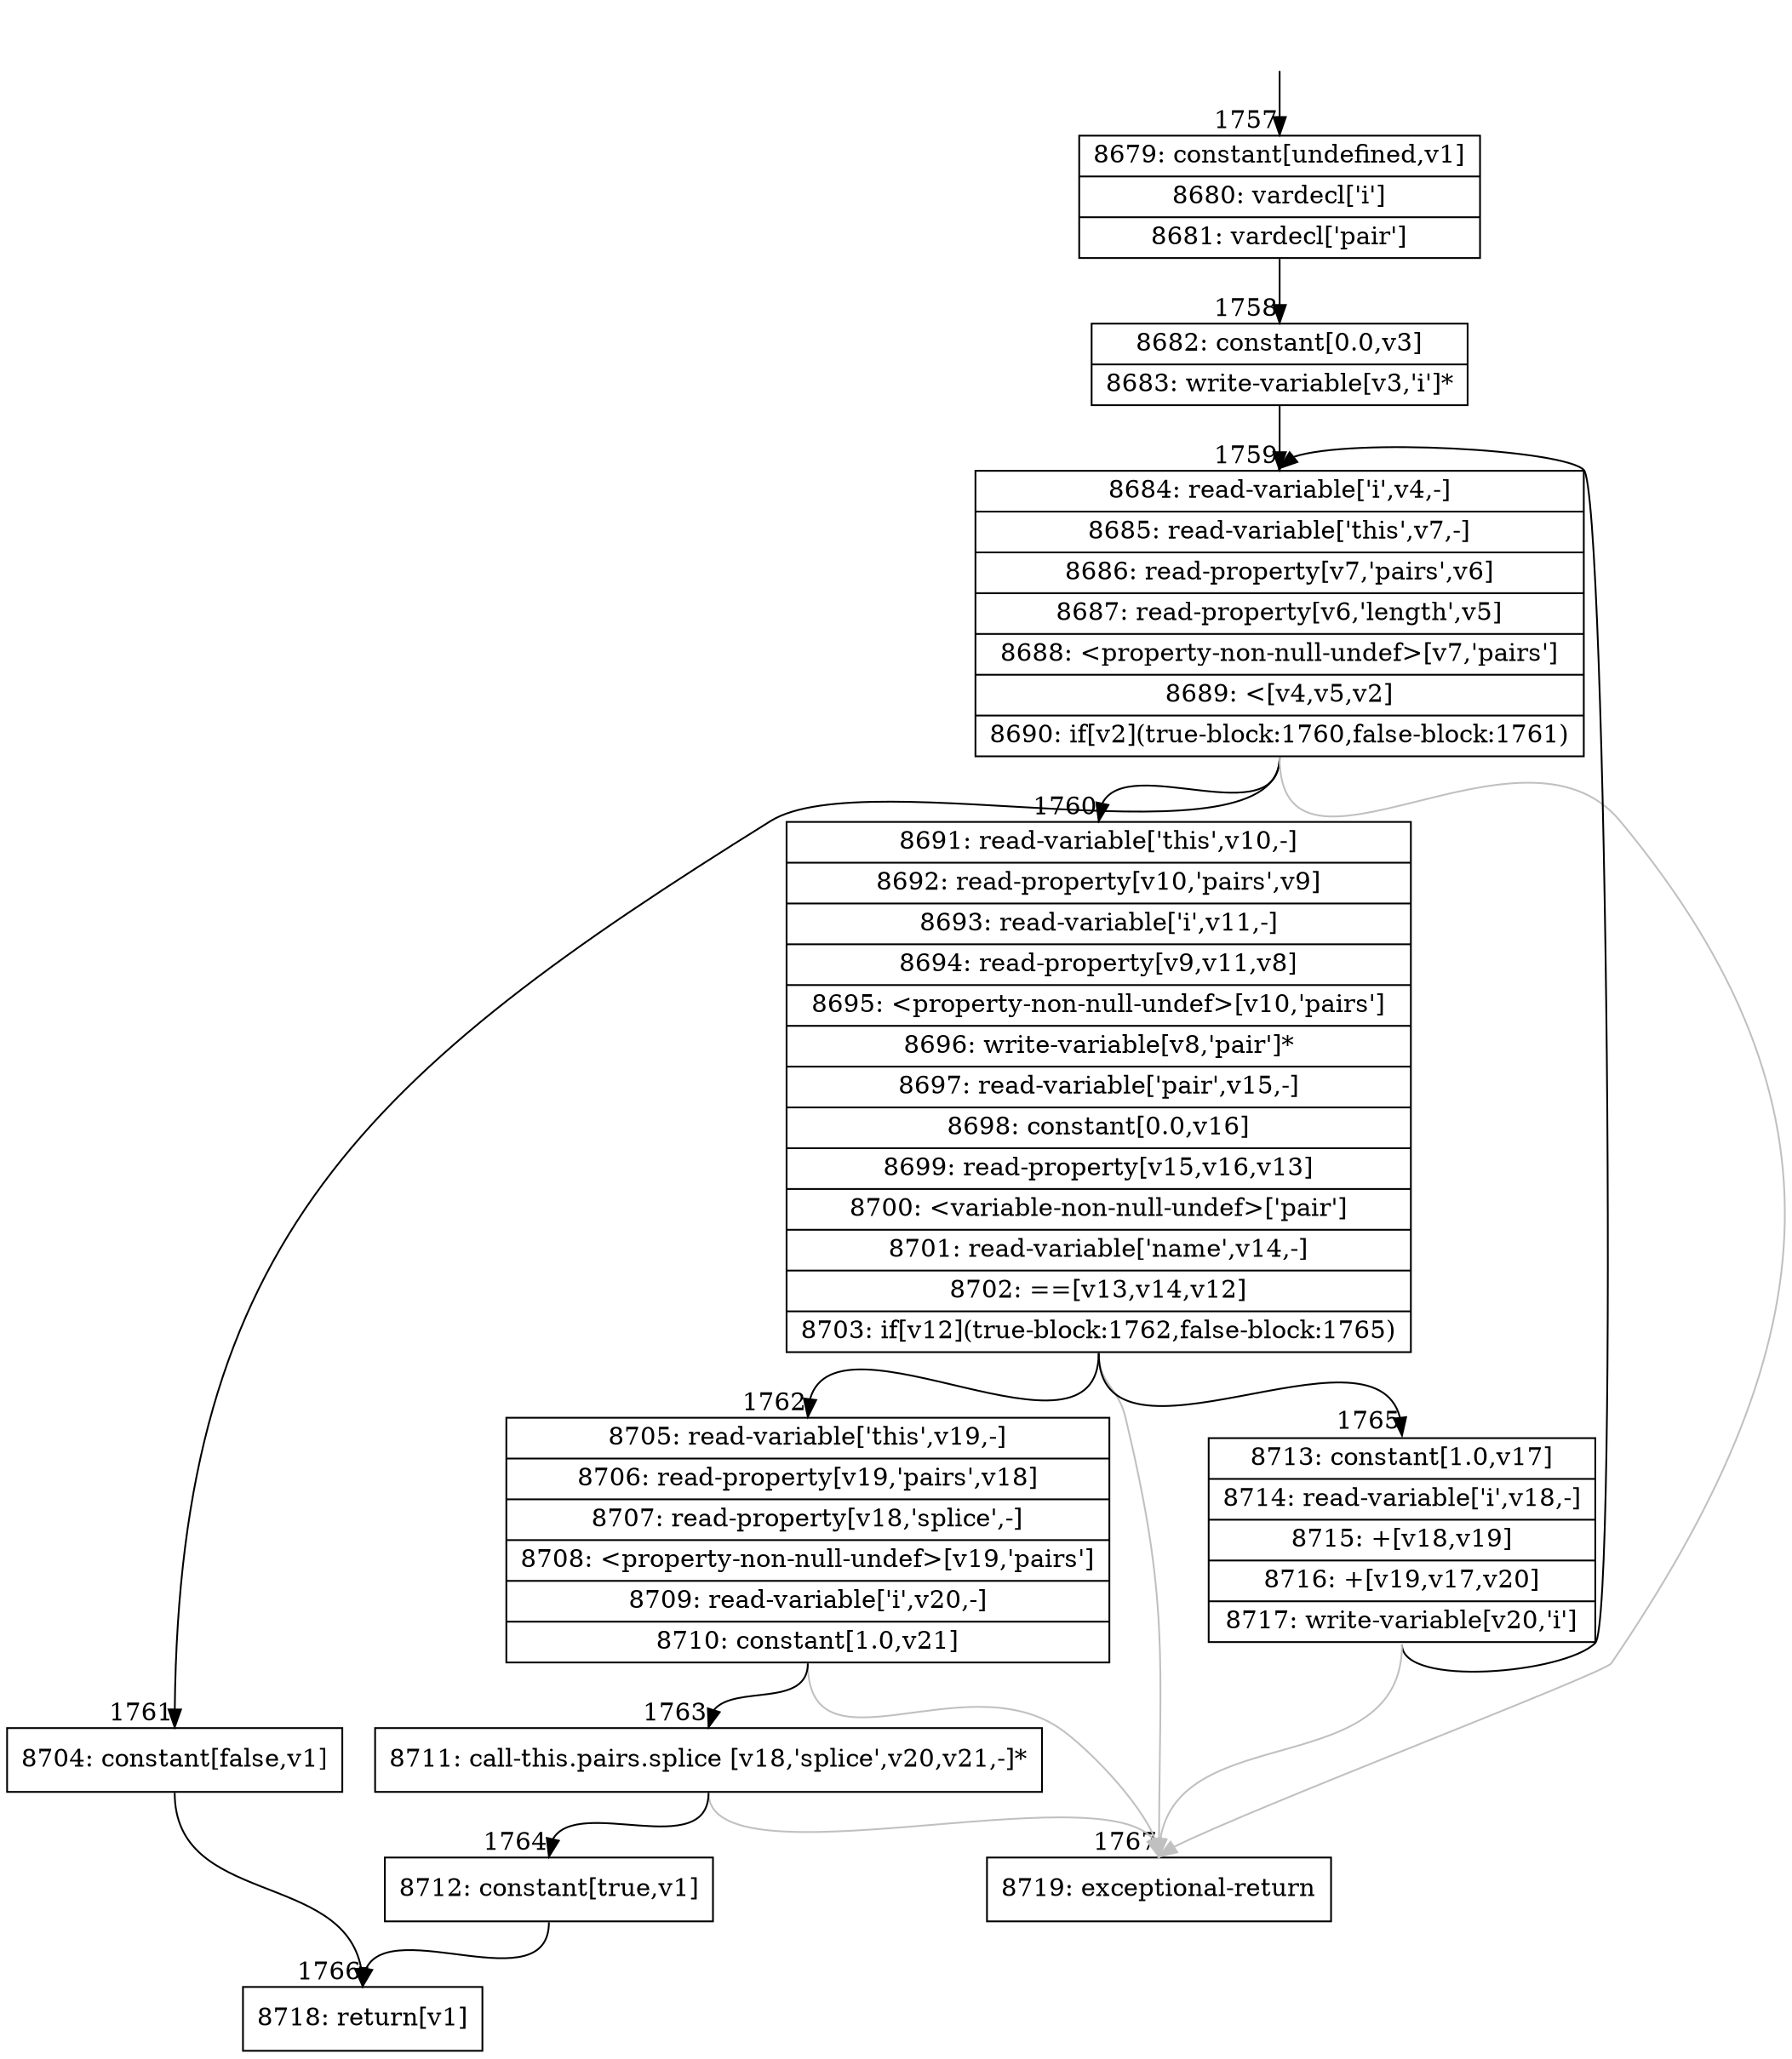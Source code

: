 digraph {
rankdir="TD"
BB_entry117[shape=none,label=""];
BB_entry117 -> BB1757 [tailport=s, headport=n, headlabel="    1757"]
BB1757 [shape=record label="{8679: constant[undefined,v1]|8680: vardecl['i']|8681: vardecl['pair']}" ] 
BB1757 -> BB1758 [tailport=s, headport=n, headlabel="      1758"]
BB1758 [shape=record label="{8682: constant[0.0,v3]|8683: write-variable[v3,'i']*}" ] 
BB1758 -> BB1759 [tailport=s, headport=n, headlabel="      1759"]
BB1759 [shape=record label="{8684: read-variable['i',v4,-]|8685: read-variable['this',v7,-]|8686: read-property[v7,'pairs',v6]|8687: read-property[v6,'length',v5]|8688: \<property-non-null-undef\>[v7,'pairs']|8689: \<[v4,v5,v2]|8690: if[v2](true-block:1760,false-block:1761)}" ] 
BB1759 -> BB1760 [tailport=s, headport=n, headlabel="      1760"]
BB1759 -> BB1761 [tailport=s, headport=n, headlabel="      1761"]
BB1759 -> BB1767 [tailport=s, headport=n, color=gray, headlabel="      1767"]
BB1760 [shape=record label="{8691: read-variable['this',v10,-]|8692: read-property[v10,'pairs',v9]|8693: read-variable['i',v11,-]|8694: read-property[v9,v11,v8]|8695: \<property-non-null-undef\>[v10,'pairs']|8696: write-variable[v8,'pair']*|8697: read-variable['pair',v15,-]|8698: constant[0.0,v16]|8699: read-property[v15,v16,v13]|8700: \<variable-non-null-undef\>['pair']|8701: read-variable['name',v14,-]|8702: ==[v13,v14,v12]|8703: if[v12](true-block:1762,false-block:1765)}" ] 
BB1760 -> BB1762 [tailport=s, headport=n, headlabel="      1762"]
BB1760 -> BB1765 [tailport=s, headport=n, headlabel="      1765"]
BB1760 -> BB1767 [tailport=s, headport=n, color=gray]
BB1761 [shape=record label="{8704: constant[false,v1]}" ] 
BB1761 -> BB1766 [tailport=s, headport=n, headlabel="      1766"]
BB1762 [shape=record label="{8705: read-variable['this',v19,-]|8706: read-property[v19,'pairs',v18]|8707: read-property[v18,'splice',-]|8708: \<property-non-null-undef\>[v19,'pairs']|8709: read-variable['i',v20,-]|8710: constant[1.0,v21]}" ] 
BB1762 -> BB1763 [tailport=s, headport=n, headlabel="      1763"]
BB1762 -> BB1767 [tailport=s, headport=n, color=gray]
BB1763 [shape=record label="{8711: call-this.pairs.splice [v18,'splice',v20,v21,-]*}" ] 
BB1763 -> BB1764 [tailport=s, headport=n, headlabel="      1764"]
BB1763 -> BB1767 [tailport=s, headport=n, color=gray]
BB1764 [shape=record label="{8712: constant[true,v1]}" ] 
BB1764 -> BB1766 [tailport=s, headport=n]
BB1765 [shape=record label="{8713: constant[1.0,v17]|8714: read-variable['i',v18,-]|8715: +[v18,v19]|8716: +[v19,v17,v20]|8717: write-variable[v20,'i']}" ] 
BB1765 -> BB1759 [tailport=s, headport=n]
BB1765 -> BB1767 [tailport=s, headport=n, color=gray]
BB1766 [shape=record label="{8718: return[v1]}" ] 
BB1767 [shape=record label="{8719: exceptional-return}" ] 
//#$~ 1026
}
